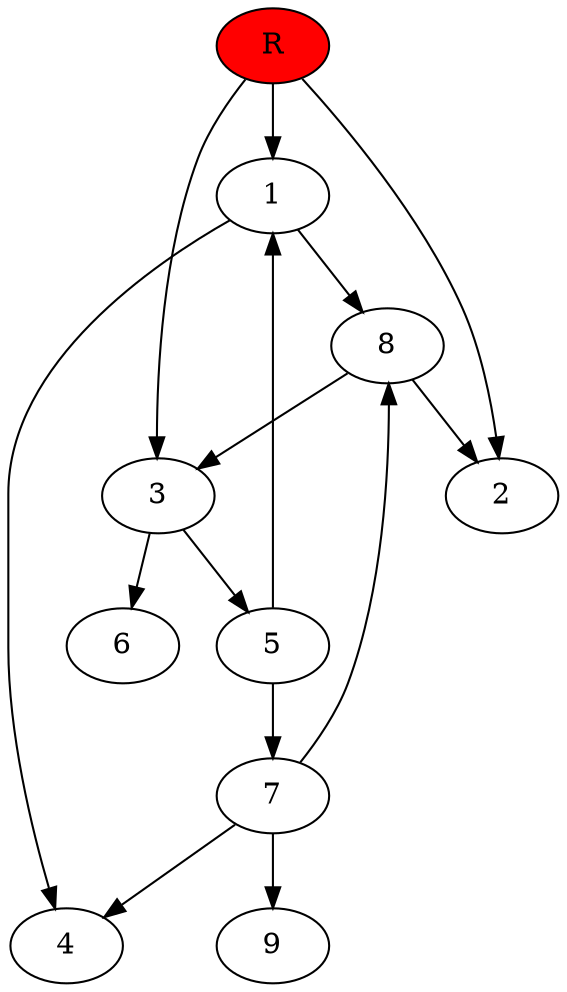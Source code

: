 digraph prb41505 {
	1
	2
	3
	4
	5
	6
	7
	8
	R [fillcolor="#ff0000" style=filled]
	1 -> 4
	1 -> 8
	3 -> 5
	3 -> 6
	5 -> 1
	5 -> 7
	7 -> 4
	7 -> 8
	7 -> 9
	8 -> 2
	8 -> 3
	R -> 1
	R -> 2
	R -> 3
}
